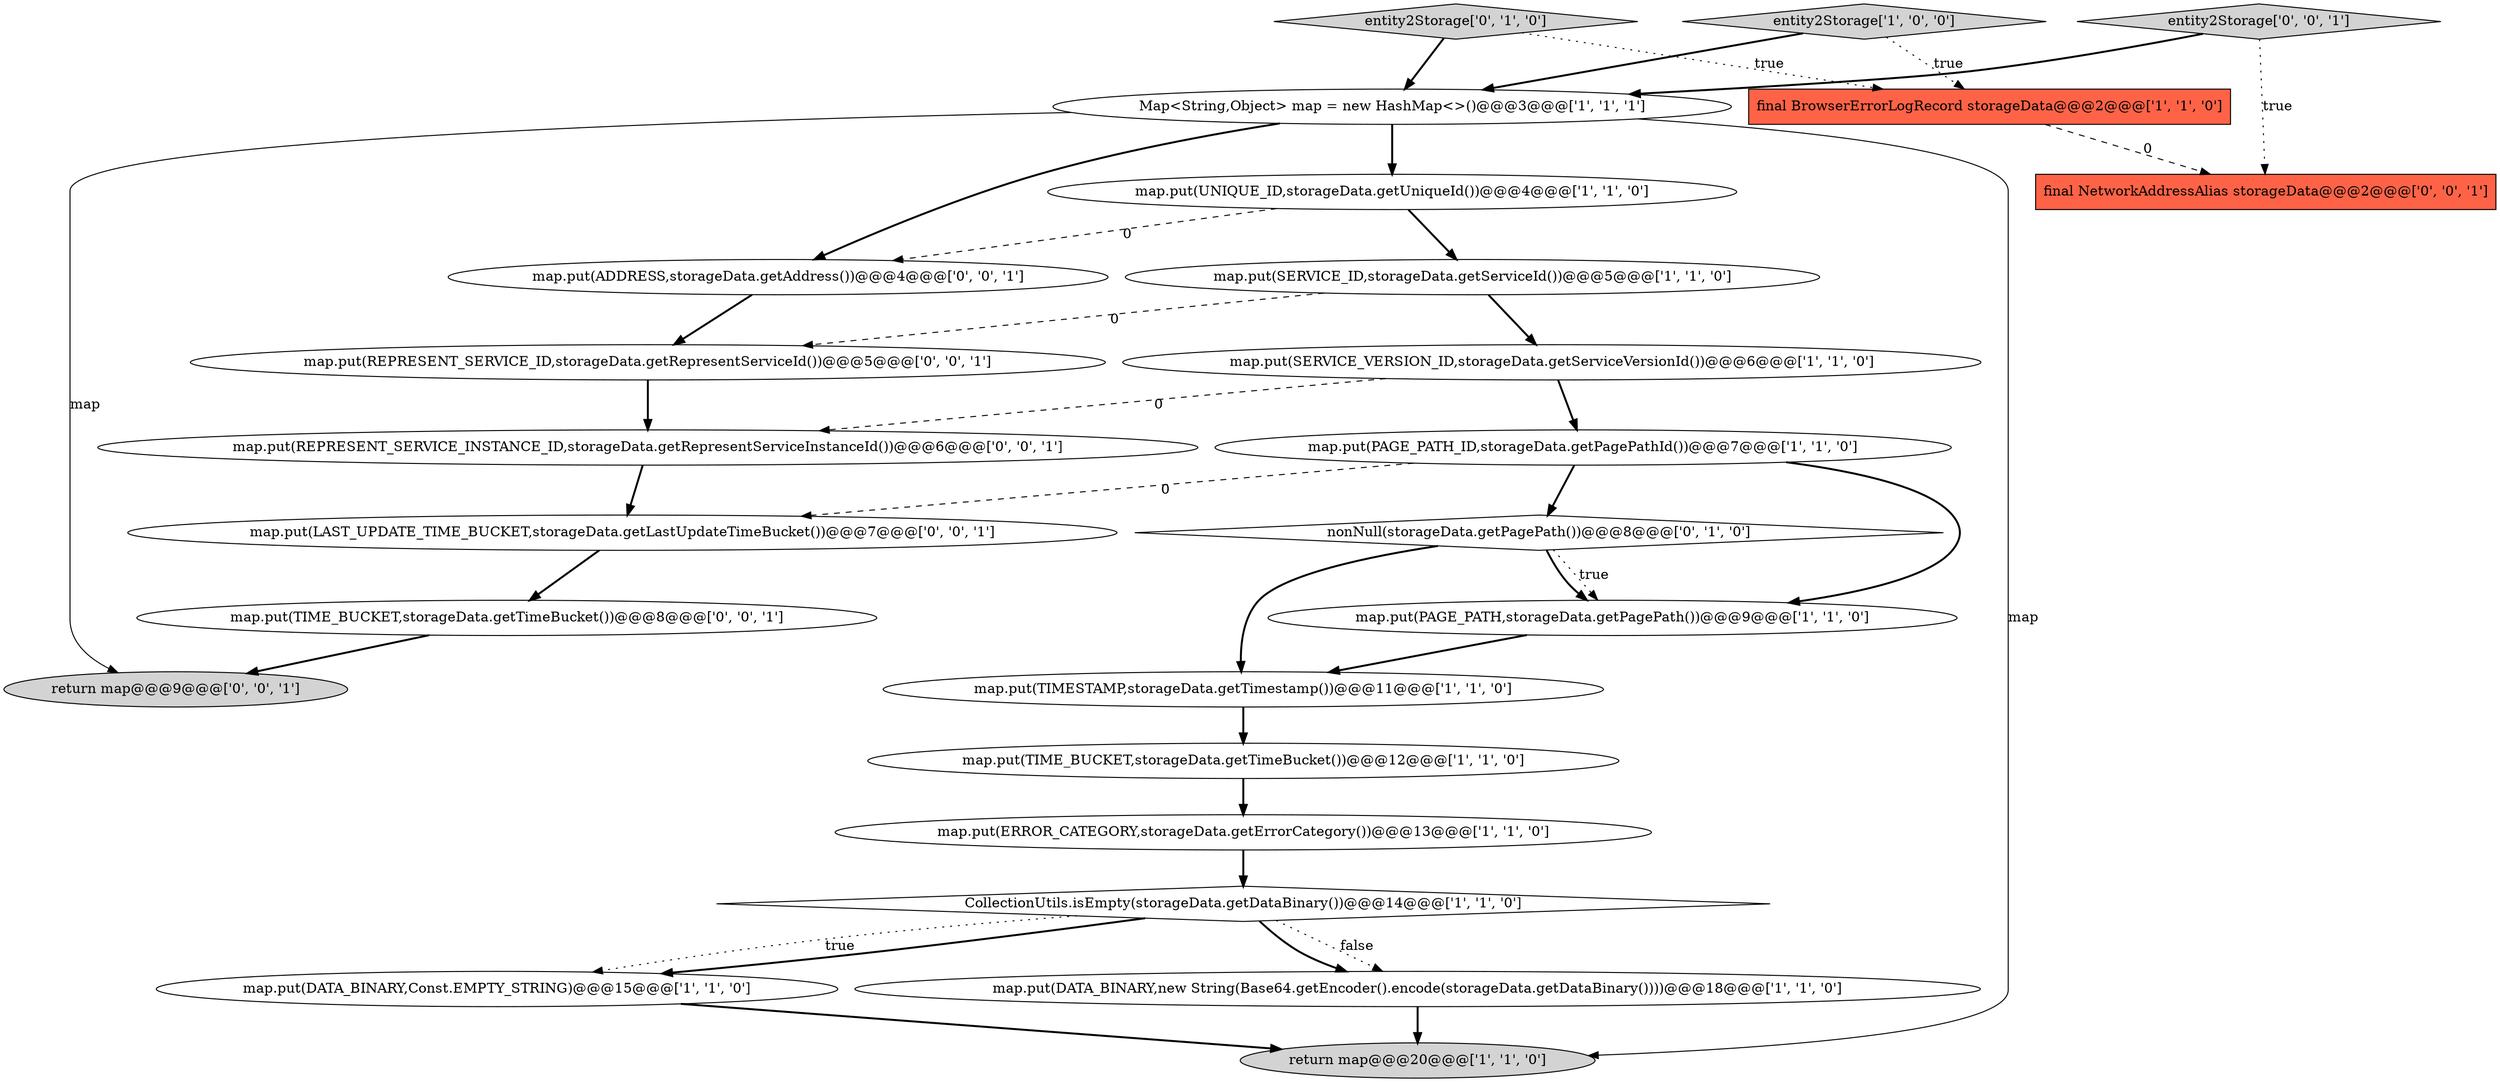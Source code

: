 digraph {
12 [style = filled, label = "map.put(TIME_BUCKET,storageData.getTimeBucket())@@@12@@@['1', '1', '0']", fillcolor = white, shape = ellipse image = "AAA0AAABBB1BBB"];
5 [style = filled, label = "map.put(SERVICE_VERSION_ID,storageData.getServiceVersionId())@@@6@@@['1', '1', '0']", fillcolor = white, shape = ellipse image = "AAA0AAABBB1BBB"];
1 [style = filled, label = "CollectionUtils.isEmpty(storageData.getDataBinary())@@@14@@@['1', '1', '0']", fillcolor = white, shape = diamond image = "AAA0AAABBB1BBB"];
4 [style = filled, label = "map.put(PAGE_PATH_ID,storageData.getPagePathId())@@@7@@@['1', '1', '0']", fillcolor = white, shape = ellipse image = "AAA0AAABBB1BBB"];
13 [style = filled, label = "final BrowserErrorLogRecord storageData@@@2@@@['1', '1', '0']", fillcolor = tomato, shape = box image = "AAA0AAABBB1BBB"];
16 [style = filled, label = "entity2Storage['0', '1', '0']", fillcolor = lightgray, shape = diamond image = "AAA0AAABBB2BBB"];
19 [style = filled, label = "map.put(TIME_BUCKET,storageData.getTimeBucket())@@@8@@@['0', '0', '1']", fillcolor = white, shape = ellipse image = "AAA0AAABBB3BBB"];
3 [style = filled, label = "map.put(DATA_BINARY,new String(Base64.getEncoder().encode(storageData.getDataBinary())))@@@18@@@['1', '1', '0']", fillcolor = white, shape = ellipse image = "AAA0AAABBB1BBB"];
17 [style = filled, label = "final NetworkAddressAlias storageData@@@2@@@['0', '0', '1']", fillcolor = tomato, shape = box image = "AAA0AAABBB3BBB"];
10 [style = filled, label = "map.put(SERVICE_ID,storageData.getServiceId())@@@5@@@['1', '1', '0']", fillcolor = white, shape = ellipse image = "AAA0AAABBB1BBB"];
0 [style = filled, label = "Map<String,Object> map = new HashMap<>()@@@3@@@['1', '1', '1']", fillcolor = white, shape = ellipse image = "AAA0AAABBB1BBB"];
7 [style = filled, label = "entity2Storage['1', '0', '0']", fillcolor = lightgray, shape = diamond image = "AAA0AAABBB1BBB"];
23 [style = filled, label = "map.put(LAST_UPDATE_TIME_BUCKET,storageData.getLastUpdateTimeBucket())@@@7@@@['0', '0', '1']", fillcolor = white, shape = ellipse image = "AAA0AAABBB3BBB"];
18 [style = filled, label = "entity2Storage['0', '0', '1']", fillcolor = lightgray, shape = diamond image = "AAA0AAABBB3BBB"];
14 [style = filled, label = "map.put(UNIQUE_ID,storageData.getUniqueId())@@@4@@@['1', '1', '0']", fillcolor = white, shape = ellipse image = "AAA0AAABBB1BBB"];
22 [style = filled, label = "map.put(REPRESENT_SERVICE_INSTANCE_ID,storageData.getRepresentServiceInstanceId())@@@6@@@['0', '0', '1']", fillcolor = white, shape = ellipse image = "AAA0AAABBB3BBB"];
8 [style = filled, label = "map.put(PAGE_PATH,storageData.getPagePath())@@@9@@@['1', '1', '0']", fillcolor = white, shape = ellipse image = "AAA0AAABBB1BBB"];
20 [style = filled, label = "map.put(REPRESENT_SERVICE_ID,storageData.getRepresentServiceId())@@@5@@@['0', '0', '1']", fillcolor = white, shape = ellipse image = "AAA0AAABBB3BBB"];
15 [style = filled, label = "nonNull(storageData.getPagePath())@@@8@@@['0', '1', '0']", fillcolor = white, shape = diamond image = "AAA1AAABBB2BBB"];
24 [style = filled, label = "return map@@@9@@@['0', '0', '1']", fillcolor = lightgray, shape = ellipse image = "AAA0AAABBB3BBB"];
11 [style = filled, label = "return map@@@20@@@['1', '1', '0']", fillcolor = lightgray, shape = ellipse image = "AAA0AAABBB1BBB"];
6 [style = filled, label = "map.put(TIMESTAMP,storageData.getTimestamp())@@@11@@@['1', '1', '0']", fillcolor = white, shape = ellipse image = "AAA0AAABBB1BBB"];
21 [style = filled, label = "map.put(ADDRESS,storageData.getAddress())@@@4@@@['0', '0', '1']", fillcolor = white, shape = ellipse image = "AAA0AAABBB3BBB"];
2 [style = filled, label = "map.put(ERROR_CATEGORY,storageData.getErrorCategory())@@@13@@@['1', '1', '0']", fillcolor = white, shape = ellipse image = "AAA0AAABBB1BBB"];
9 [style = filled, label = "map.put(DATA_BINARY,Const.EMPTY_STRING)@@@15@@@['1', '1', '0']", fillcolor = white, shape = ellipse image = "AAA0AAABBB1BBB"];
5->22 [style = dashed, label="0"];
4->23 [style = dashed, label="0"];
3->11 [style = bold, label=""];
1->9 [style = bold, label=""];
9->11 [style = bold, label=""];
23->19 [style = bold, label=""];
1->9 [style = dotted, label="true"];
13->17 [style = dashed, label="0"];
12->2 [style = bold, label=""];
20->22 [style = bold, label=""];
16->0 [style = bold, label=""];
7->13 [style = dotted, label="true"];
0->11 [style = solid, label="map"];
4->8 [style = bold, label=""];
16->13 [style = dotted, label="true"];
8->6 [style = bold, label=""];
19->24 [style = bold, label=""];
15->6 [style = bold, label=""];
5->4 [style = bold, label=""];
15->8 [style = dotted, label="true"];
18->17 [style = dotted, label="true"];
1->3 [style = bold, label=""];
21->20 [style = bold, label=""];
14->21 [style = dashed, label="0"];
2->1 [style = bold, label=""];
7->0 [style = bold, label=""];
0->21 [style = bold, label=""];
6->12 [style = bold, label=""];
0->24 [style = solid, label="map"];
22->23 [style = bold, label=""];
0->14 [style = bold, label=""];
14->10 [style = bold, label=""];
4->15 [style = bold, label=""];
15->8 [style = bold, label=""];
1->3 [style = dotted, label="false"];
10->20 [style = dashed, label="0"];
10->5 [style = bold, label=""];
18->0 [style = bold, label=""];
}
